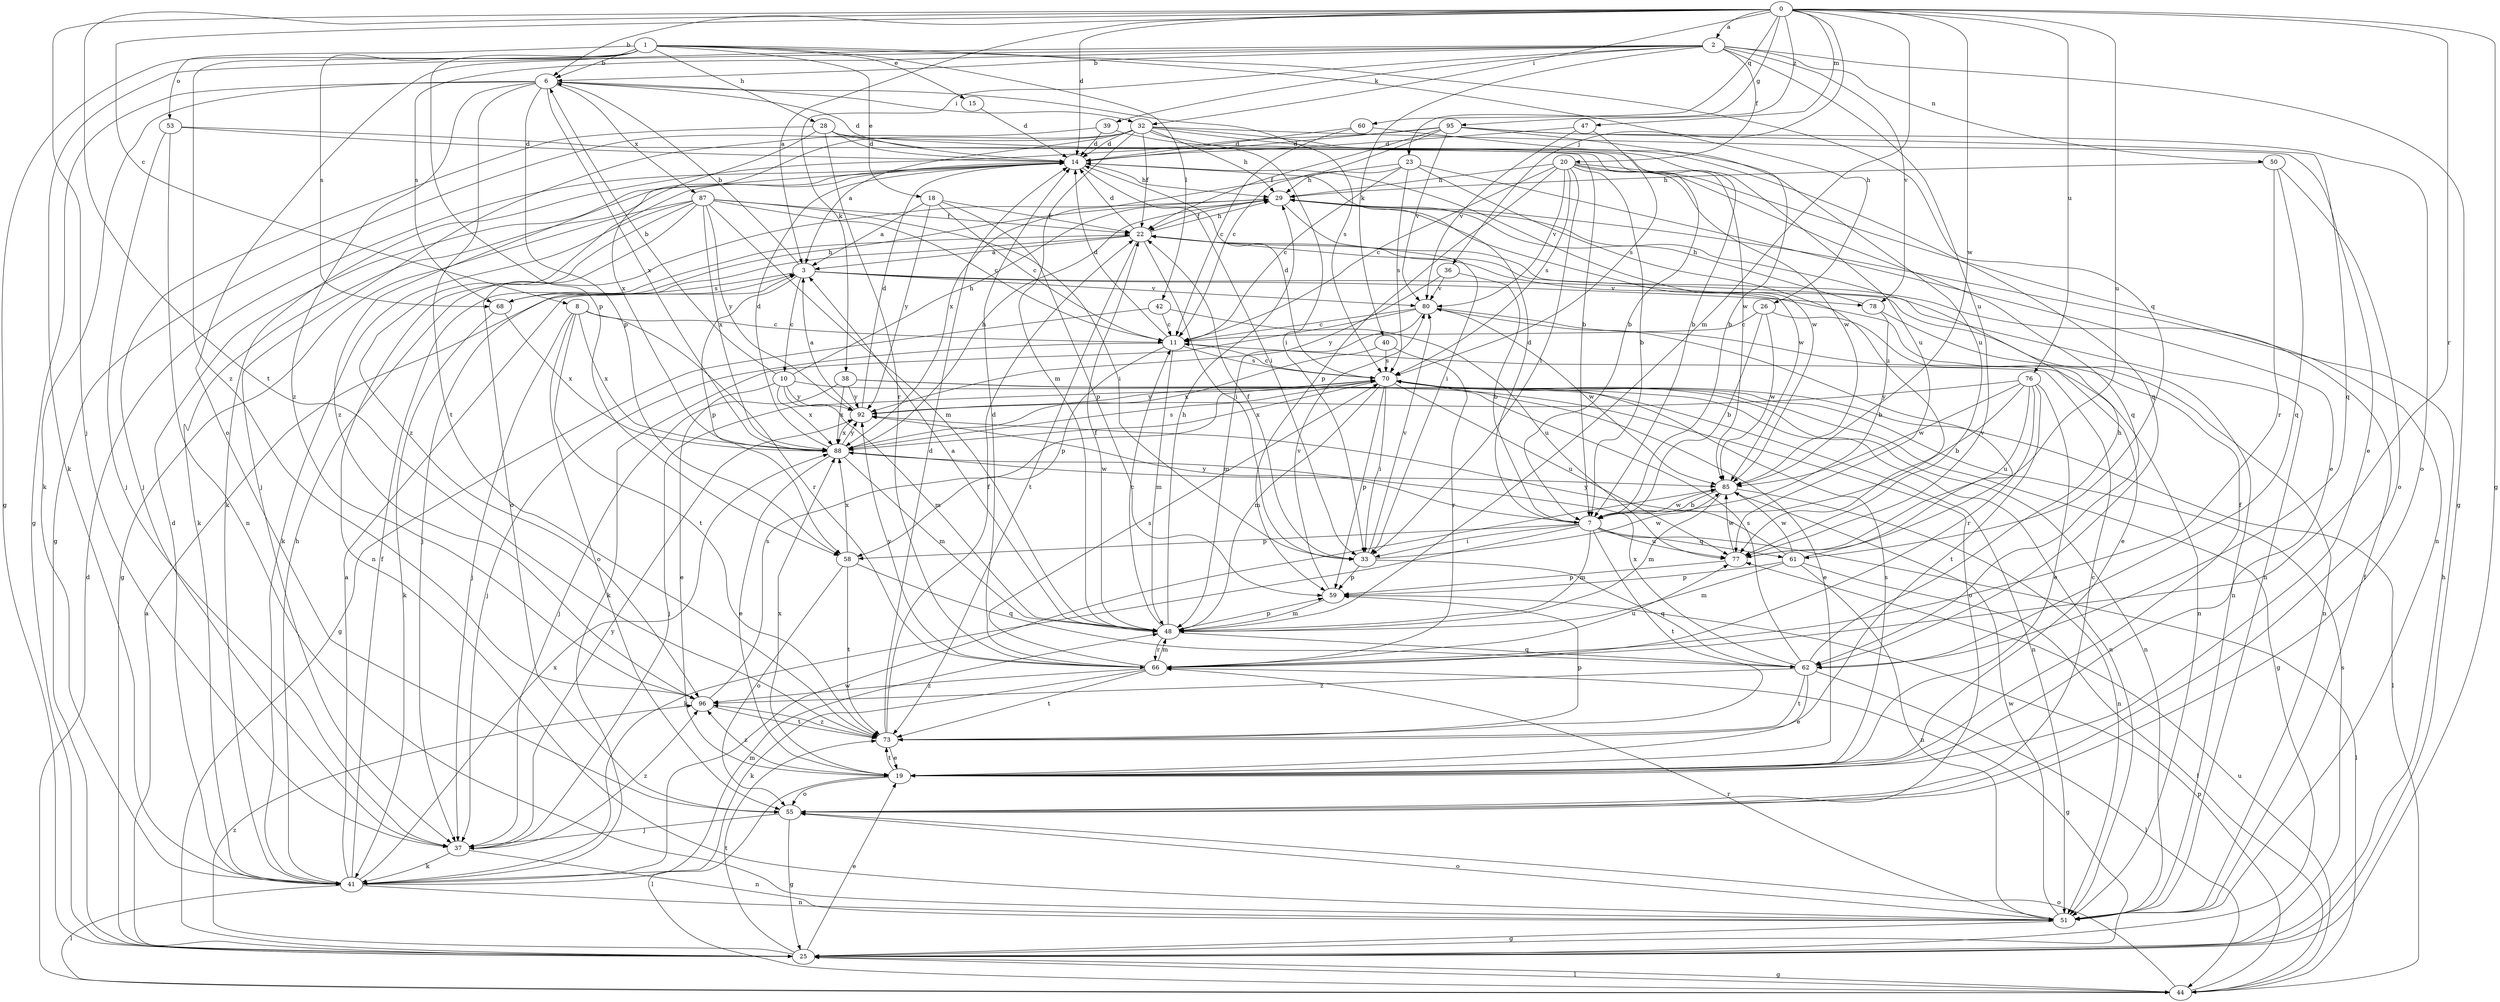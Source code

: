 strict digraph  {
0;
1;
2;
3;
6;
7;
8;
10;
11;
14;
15;
18;
19;
20;
22;
23;
25;
26;
28;
29;
32;
33;
36;
37;
38;
39;
40;
41;
42;
44;
47;
48;
50;
51;
53;
55;
58;
59;
60;
61;
62;
66;
68;
70;
73;
76;
77;
78;
80;
85;
87;
88;
92;
95;
96;
0 -> 2  [label=a];
0 -> 3  [label=a];
0 -> 6  [label=b];
0 -> 8  [label=c];
0 -> 14  [label=d];
0 -> 23  [label=g];
0 -> 25  [label=g];
0 -> 32  [label=i];
0 -> 36  [label=j];
0 -> 37  [label=j];
0 -> 47  [label=m];
0 -> 48  [label=m];
0 -> 60  [label=q];
0 -> 66  [label=r];
0 -> 73  [label=t];
0 -> 76  [label=u];
0 -> 77  [label=u];
0 -> 85  [label=w];
0 -> 95  [label=z];
1 -> 6  [label=b];
1 -> 15  [label=e];
1 -> 18  [label=e];
1 -> 25  [label=g];
1 -> 26  [label=h];
1 -> 28  [label=h];
1 -> 42  [label=l];
1 -> 53  [label=o];
1 -> 58  [label=p];
1 -> 61  [label=q];
1 -> 68  [label=s];
1 -> 96  [label=z];
2 -> 6  [label=b];
2 -> 20  [label=f];
2 -> 25  [label=g];
2 -> 38  [label=k];
2 -> 39  [label=k];
2 -> 40  [label=k];
2 -> 41  [label=k];
2 -> 50  [label=n];
2 -> 55  [label=o];
2 -> 68  [label=s];
2 -> 77  [label=u];
2 -> 78  [label=v];
3 -> 6  [label=b];
3 -> 10  [label=c];
3 -> 51  [label=n];
3 -> 58  [label=p];
3 -> 68  [label=s];
3 -> 78  [label=v];
3 -> 80  [label=v];
6 -> 14  [label=d];
6 -> 25  [label=g];
6 -> 32  [label=i];
6 -> 41  [label=k];
6 -> 58  [label=p];
6 -> 70  [label=s];
6 -> 73  [label=t];
6 -> 87  [label=x];
6 -> 88  [label=x];
6 -> 96  [label=z];
7 -> 14  [label=d];
7 -> 33  [label=i];
7 -> 41  [label=k];
7 -> 44  [label=l];
7 -> 48  [label=m];
7 -> 58  [label=p];
7 -> 61  [label=q];
7 -> 73  [label=t];
7 -> 77  [label=u];
7 -> 85  [label=w];
7 -> 92  [label=y];
8 -> 11  [label=c];
8 -> 37  [label=j];
8 -> 55  [label=o];
8 -> 66  [label=r];
8 -> 73  [label=t];
8 -> 88  [label=x];
10 -> 6  [label=b];
10 -> 19  [label=e];
10 -> 29  [label=h];
10 -> 48  [label=m];
10 -> 51  [label=n];
10 -> 88  [label=x];
10 -> 92  [label=y];
11 -> 14  [label=d];
11 -> 37  [label=j];
11 -> 48  [label=m];
11 -> 58  [label=p];
11 -> 70  [label=s];
14 -> 29  [label=h];
14 -> 33  [label=i];
14 -> 41  [label=k];
14 -> 85  [label=w];
14 -> 96  [label=z];
15 -> 14  [label=d];
18 -> 3  [label=a];
18 -> 11  [label=c];
18 -> 22  [label=f];
18 -> 59  [label=p];
18 -> 92  [label=y];
19 -> 22  [label=f];
19 -> 44  [label=l];
19 -> 55  [label=o];
19 -> 70  [label=s];
19 -> 73  [label=t];
19 -> 88  [label=x];
19 -> 96  [label=z];
20 -> 7  [label=b];
20 -> 11  [label=c];
20 -> 29  [label=h];
20 -> 33  [label=i];
20 -> 51  [label=n];
20 -> 59  [label=p];
20 -> 62  [label=q];
20 -> 70  [label=s];
20 -> 80  [label=v];
20 -> 85  [label=w];
22 -> 3  [label=a];
22 -> 14  [label=d];
22 -> 29  [label=h];
22 -> 33  [label=i];
22 -> 37  [label=j];
22 -> 51  [label=n];
22 -> 73  [label=t];
23 -> 11  [label=c];
23 -> 19  [label=e];
23 -> 29  [label=h];
23 -> 70  [label=s];
23 -> 77  [label=u];
23 -> 88  [label=x];
25 -> 3  [label=a];
25 -> 19  [label=e];
25 -> 29  [label=h];
25 -> 44  [label=l];
25 -> 70  [label=s];
25 -> 73  [label=t];
25 -> 96  [label=z];
26 -> 7  [label=b];
26 -> 11  [label=c];
26 -> 51  [label=n];
26 -> 85  [label=w];
28 -> 7  [label=b];
28 -> 14  [label=d];
28 -> 37  [label=j];
28 -> 66  [label=r];
28 -> 85  [label=w];
28 -> 88  [label=x];
29 -> 22  [label=f];
29 -> 33  [label=i];
29 -> 85  [label=w];
32 -> 3  [label=a];
32 -> 14  [label=d];
32 -> 19  [label=e];
32 -> 22  [label=f];
32 -> 25  [label=g];
32 -> 29  [label=h];
32 -> 33  [label=i];
32 -> 48  [label=m];
32 -> 62  [label=q];
32 -> 77  [label=u];
32 -> 96  [label=z];
33 -> 22  [label=f];
33 -> 59  [label=p];
33 -> 62  [label=q];
33 -> 80  [label=v];
33 -> 85  [label=w];
36 -> 7  [label=b];
36 -> 80  [label=v];
36 -> 92  [label=y];
37 -> 41  [label=k];
37 -> 51  [label=n];
37 -> 92  [label=y];
37 -> 96  [label=z];
38 -> 37  [label=j];
38 -> 51  [label=n];
38 -> 55  [label=o];
38 -> 88  [label=x];
38 -> 92  [label=y];
39 -> 7  [label=b];
39 -> 14  [label=d];
39 -> 37  [label=j];
40 -> 66  [label=r];
40 -> 70  [label=s];
40 -> 88  [label=x];
41 -> 3  [label=a];
41 -> 14  [label=d];
41 -> 22  [label=f];
41 -> 29  [label=h];
41 -> 44  [label=l];
41 -> 48  [label=m];
41 -> 51  [label=n];
41 -> 85  [label=w];
41 -> 88  [label=x];
42 -> 11  [label=c];
42 -> 25  [label=g];
42 -> 77  [label=u];
44 -> 14  [label=d];
44 -> 25  [label=g];
44 -> 55  [label=o];
44 -> 59  [label=p];
44 -> 77  [label=u];
47 -> 14  [label=d];
47 -> 70  [label=s];
47 -> 80  [label=v];
48 -> 3  [label=a];
48 -> 11  [label=c];
48 -> 22  [label=f];
48 -> 29  [label=h];
48 -> 59  [label=p];
48 -> 62  [label=q];
48 -> 66  [label=r];
50 -> 29  [label=h];
50 -> 55  [label=o];
50 -> 62  [label=q];
50 -> 66  [label=r];
51 -> 22  [label=f];
51 -> 25  [label=g];
51 -> 55  [label=o];
51 -> 66  [label=r];
51 -> 85  [label=w];
53 -> 7  [label=b];
53 -> 14  [label=d];
53 -> 37  [label=j];
53 -> 51  [label=n];
55 -> 11  [label=c];
55 -> 25  [label=g];
55 -> 37  [label=j];
58 -> 55  [label=o];
58 -> 62  [label=q];
58 -> 73  [label=t];
58 -> 88  [label=x];
59 -> 48  [label=m];
59 -> 80  [label=v];
60 -> 11  [label=c];
60 -> 14  [label=d];
60 -> 77  [label=u];
61 -> 44  [label=l];
61 -> 48  [label=m];
61 -> 51  [label=n];
61 -> 59  [label=p];
61 -> 80  [label=v];
61 -> 85  [label=w];
61 -> 92  [label=y];
62 -> 19  [label=e];
62 -> 29  [label=h];
62 -> 44  [label=l];
62 -> 70  [label=s];
62 -> 73  [label=t];
62 -> 88  [label=x];
62 -> 96  [label=z];
66 -> 14  [label=d];
66 -> 25  [label=g];
66 -> 41  [label=k];
66 -> 48  [label=m];
66 -> 70  [label=s];
66 -> 73  [label=t];
66 -> 77  [label=u];
66 -> 92  [label=y];
66 -> 96  [label=z];
68 -> 29  [label=h];
68 -> 41  [label=k];
68 -> 88  [label=x];
70 -> 11  [label=c];
70 -> 14  [label=d];
70 -> 19  [label=e];
70 -> 25  [label=g];
70 -> 33  [label=i];
70 -> 37  [label=j];
70 -> 44  [label=l];
70 -> 48  [label=m];
70 -> 51  [label=n];
70 -> 59  [label=p];
70 -> 77  [label=u];
70 -> 88  [label=x];
70 -> 92  [label=y];
73 -> 14  [label=d];
73 -> 19  [label=e];
73 -> 22  [label=f];
73 -> 59  [label=p];
73 -> 96  [label=z];
76 -> 7  [label=b];
76 -> 19  [label=e];
76 -> 66  [label=r];
76 -> 73  [label=t];
76 -> 77  [label=u];
76 -> 85  [label=w];
76 -> 92  [label=y];
77 -> 59  [label=p];
77 -> 85  [label=w];
78 -> 7  [label=b];
78 -> 29  [label=h];
78 -> 51  [label=n];
80 -> 11  [label=c];
80 -> 19  [label=e];
80 -> 41  [label=k];
80 -> 48  [label=m];
80 -> 85  [label=w];
85 -> 7  [label=b];
85 -> 48  [label=m];
85 -> 51  [label=n];
87 -> 11  [label=c];
87 -> 22  [label=f];
87 -> 25  [label=g];
87 -> 33  [label=i];
87 -> 41  [label=k];
87 -> 48  [label=m];
87 -> 51  [label=n];
87 -> 55  [label=o];
87 -> 88  [label=x];
87 -> 92  [label=y];
88 -> 14  [label=d];
88 -> 19  [label=e];
88 -> 29  [label=h];
88 -> 48  [label=m];
88 -> 70  [label=s];
88 -> 85  [label=w];
88 -> 92  [label=y];
92 -> 3  [label=a];
92 -> 14  [label=d];
92 -> 88  [label=x];
95 -> 7  [label=b];
95 -> 11  [label=c];
95 -> 14  [label=d];
95 -> 22  [label=f];
95 -> 41  [label=k];
95 -> 55  [label=o];
95 -> 62  [label=q];
95 -> 80  [label=v];
96 -> 70  [label=s];
96 -> 73  [label=t];
}
